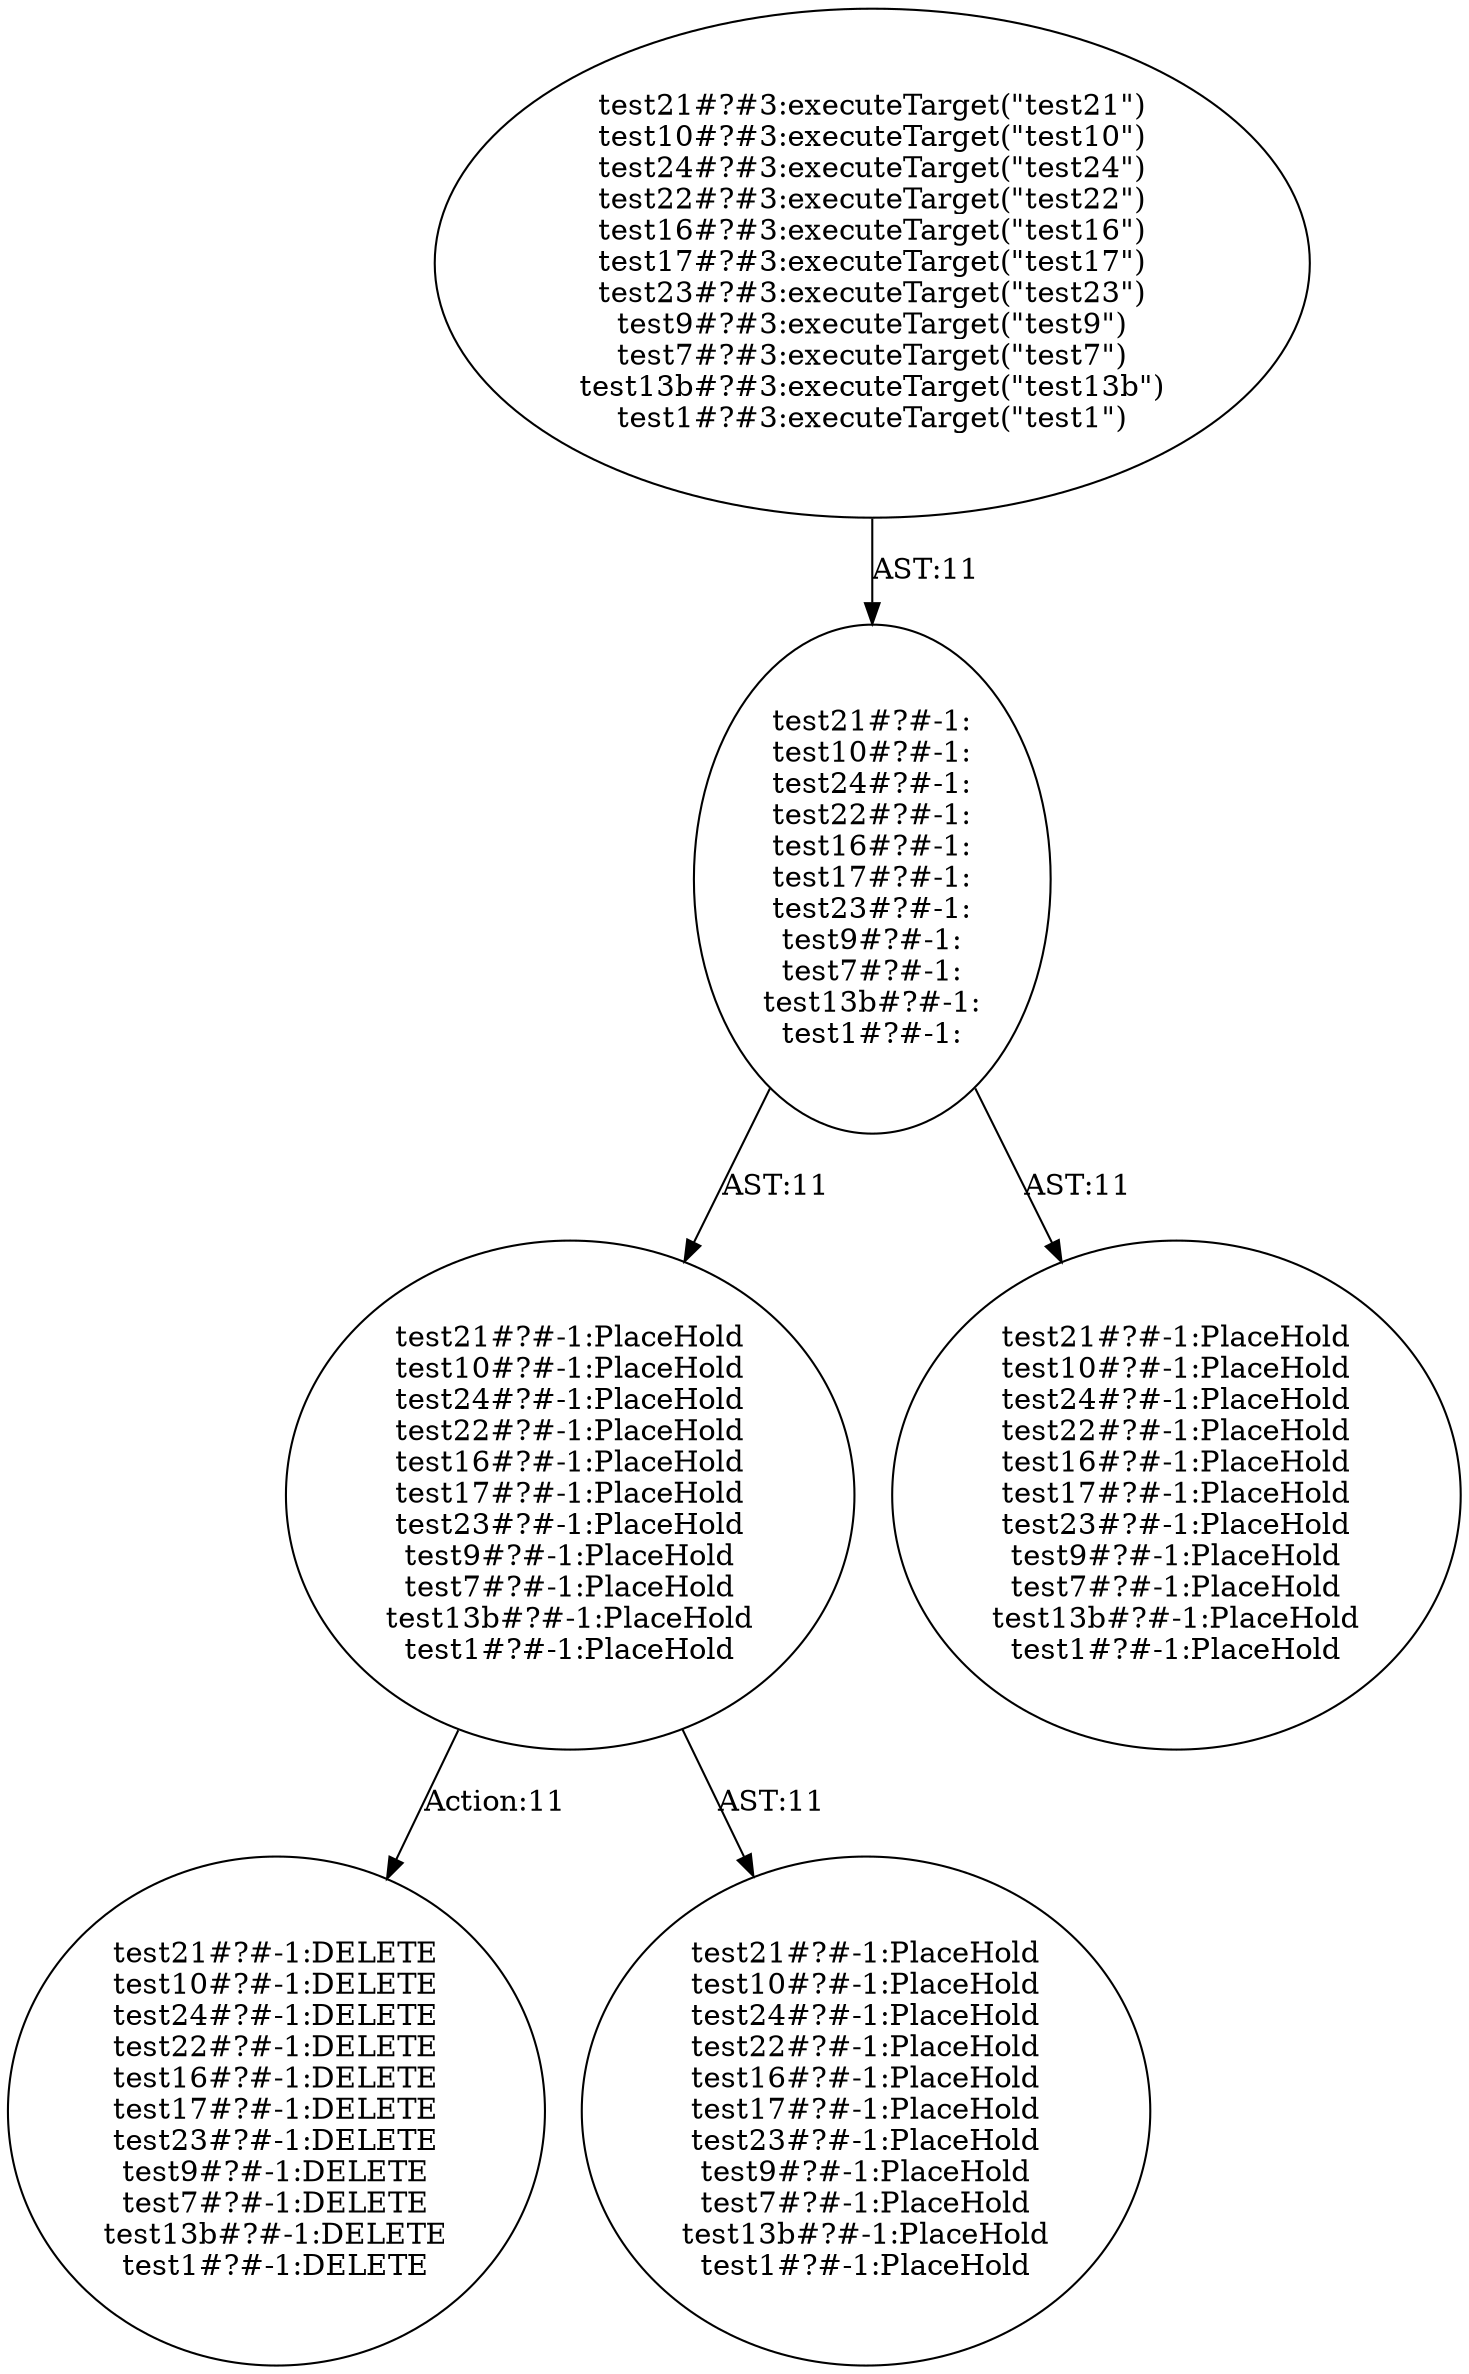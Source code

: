 digraph "Pattern" {
0 [label="test21#?#-1:DELETE
test10#?#-1:DELETE
test24#?#-1:DELETE
test22#?#-1:DELETE
test16#?#-1:DELETE
test17#?#-1:DELETE
test23#?#-1:DELETE
test9#?#-1:DELETE
test7#?#-1:DELETE
test13b#?#-1:DELETE
test1#?#-1:DELETE" shape=ellipse]
1 [label="test21#?#-1:PlaceHold
test10#?#-1:PlaceHold
test24#?#-1:PlaceHold
test22#?#-1:PlaceHold
test16#?#-1:PlaceHold
test17#?#-1:PlaceHold
test23#?#-1:PlaceHold
test9#?#-1:PlaceHold
test7#?#-1:PlaceHold
test13b#?#-1:PlaceHold
test1#?#-1:PlaceHold" shape=ellipse]
2 [label="test21#?#-1:
test10#?#-1:
test24#?#-1:
test22#?#-1:
test16#?#-1:
test17#?#-1:
test23#?#-1:
test9#?#-1:
test7#?#-1:
test13b#?#-1:
test1#?#-1:" shape=ellipse]
3 [label="test21#?#3:executeTarget(\"test21\")
test10#?#3:executeTarget(\"test10\")
test24#?#3:executeTarget(\"test24\")
test22#?#3:executeTarget(\"test22\")
test16#?#3:executeTarget(\"test16\")
test17#?#3:executeTarget(\"test17\")
test23#?#3:executeTarget(\"test23\")
test9#?#3:executeTarget(\"test9\")
test7#?#3:executeTarget(\"test7\")
test13b#?#3:executeTarget(\"test13b\")
test1#?#3:executeTarget(\"test1\")" shape=ellipse]
4 [label="test21#?#-1:PlaceHold
test10#?#-1:PlaceHold
test24#?#-1:PlaceHold
test22#?#-1:PlaceHold
test16#?#-1:PlaceHold
test17#?#-1:PlaceHold
test23#?#-1:PlaceHold
test9#?#-1:PlaceHold
test7#?#-1:PlaceHold
test13b#?#-1:PlaceHold
test1#?#-1:PlaceHold" shape=ellipse]
5 [label="test21#?#-1:PlaceHold
test10#?#-1:PlaceHold
test24#?#-1:PlaceHold
test22#?#-1:PlaceHold
test16#?#-1:PlaceHold
test17#?#-1:PlaceHold
test23#?#-1:PlaceHold
test9#?#-1:PlaceHold
test7#?#-1:PlaceHold
test13b#?#-1:PlaceHold
test1#?#-1:PlaceHold" shape=ellipse]
1 -> 0 [label="Action:11"];
1 -> 5 [label="AST:11"];
2 -> 1 [label="AST:11"];
2 -> 4 [label="AST:11"];
3 -> 2 [label="AST:11"];
}
